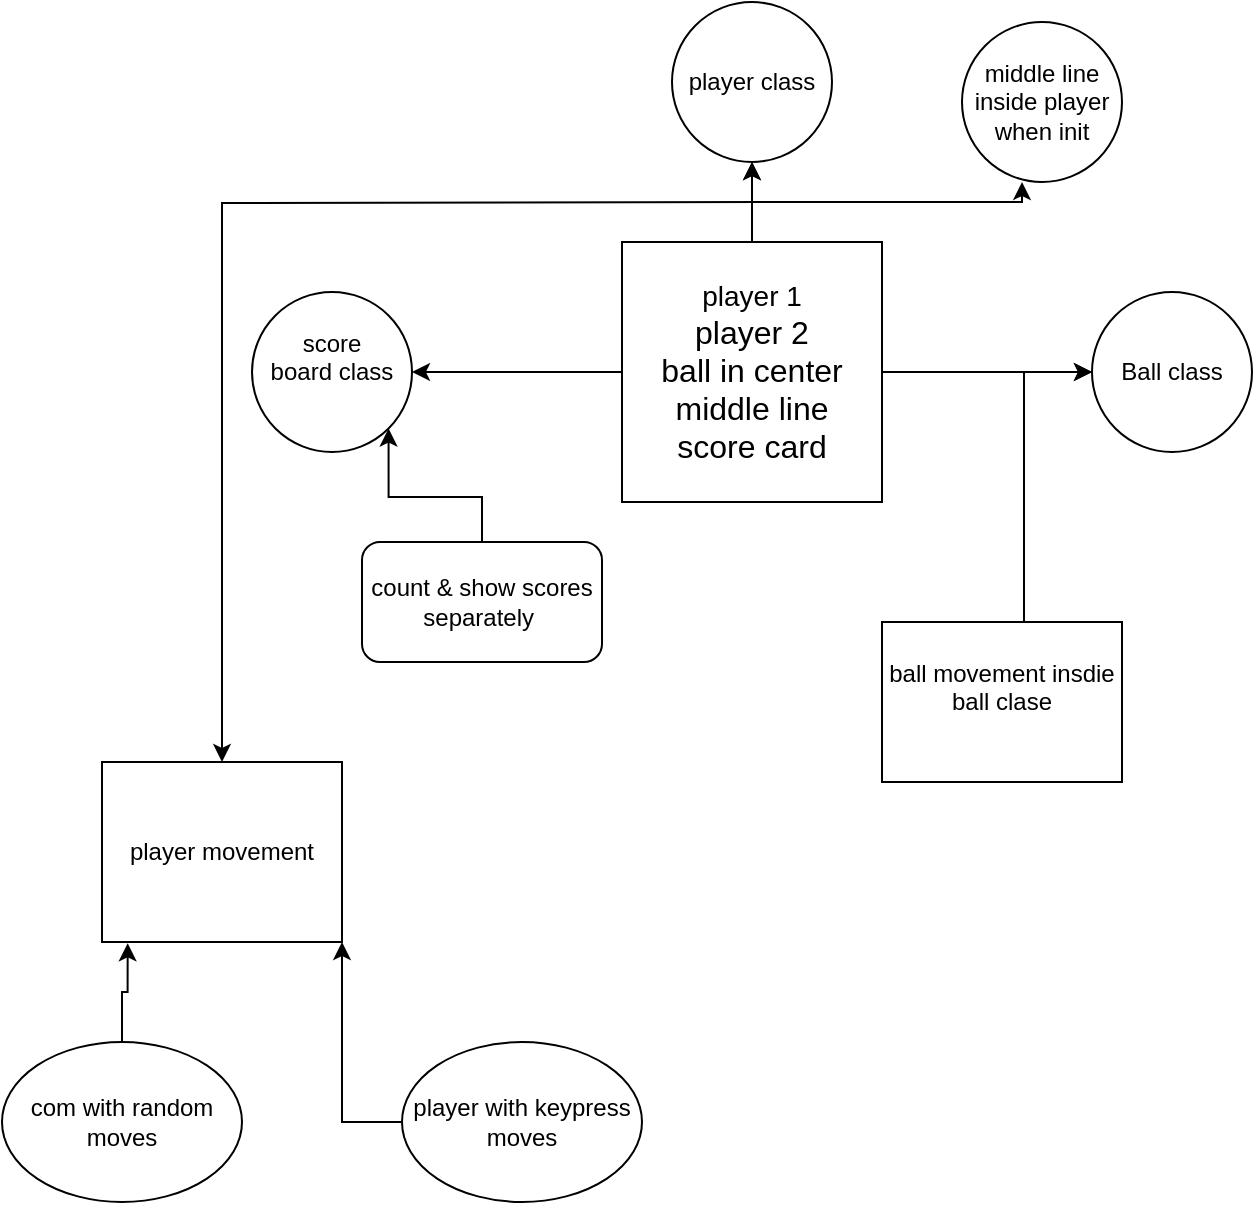 <mxfile version="24.4.13" type="github">
  <diagram name="Page-1" id="I4codwGtsx4ktcuf7SxI">
    <mxGraphModel dx="1433" dy="628" grid="1" gridSize="10" guides="1" tooltips="1" connect="1" arrows="1" fold="1" page="1" pageScale="1" pageWidth="850" pageHeight="1100" math="0" shadow="0">
      <root>
        <mxCell id="0" />
        <mxCell id="1" parent="0" />
        <mxCell id="RbTk8ViVsOvQG0BCYPqt-3" value="" style="edgeStyle=orthogonalEdgeStyle;rounded=0;orthogonalLoop=1;jettySize=auto;html=1;" edge="1" parent="1" source="RbTk8ViVsOvQG0BCYPqt-1" target="RbTk8ViVsOvQG0BCYPqt-2">
          <mxGeometry relative="1" as="geometry" />
        </mxCell>
        <mxCell id="RbTk8ViVsOvQG0BCYPqt-5" value="" style="edgeStyle=orthogonalEdgeStyle;rounded=0;orthogonalLoop=1;jettySize=auto;html=1;" edge="1" parent="1" source="RbTk8ViVsOvQG0BCYPqt-1" target="RbTk8ViVsOvQG0BCYPqt-4">
          <mxGeometry relative="1" as="geometry" />
        </mxCell>
        <mxCell id="RbTk8ViVsOvQG0BCYPqt-7" value="" style="edgeStyle=orthogonalEdgeStyle;rounded=0;orthogonalLoop=1;jettySize=auto;html=1;" edge="1" parent="1" source="RbTk8ViVsOvQG0BCYPqt-1" target="RbTk8ViVsOvQG0BCYPqt-6">
          <mxGeometry relative="1" as="geometry" />
        </mxCell>
        <mxCell id="RbTk8ViVsOvQG0BCYPqt-8" style="edgeStyle=orthogonalEdgeStyle;rounded=0;orthogonalLoop=1;jettySize=auto;html=1;" edge="1" parent="1">
          <mxGeometry relative="1" as="geometry">
            <mxPoint x="550" y="150" as="targetPoint" />
            <mxPoint x="415" y="160" as="sourcePoint" />
            <Array as="points">
              <mxPoint x="480" y="160" />
              <mxPoint x="551" y="160" />
            </Array>
          </mxGeometry>
        </mxCell>
        <mxCell id="RbTk8ViVsOvQG0BCYPqt-11" value="" style="edgeStyle=orthogonalEdgeStyle;rounded=0;orthogonalLoop=1;jettySize=auto;html=1;" edge="1" parent="1" source="RbTk8ViVsOvQG0BCYPqt-1" target="RbTk8ViVsOvQG0BCYPqt-6">
          <mxGeometry relative="1" as="geometry" />
        </mxCell>
        <mxCell id="RbTk8ViVsOvQG0BCYPqt-15" style="edgeStyle=orthogonalEdgeStyle;rounded=0;orthogonalLoop=1;jettySize=auto;html=1;" edge="1" parent="1" target="RbTk8ViVsOvQG0BCYPqt-16">
          <mxGeometry relative="1" as="geometry">
            <mxPoint x="740" y="360" as="targetPoint" />
            <mxPoint x="420" y="160" as="sourcePoint" />
          </mxGeometry>
        </mxCell>
        <mxCell id="RbTk8ViVsOvQG0BCYPqt-26" value="" style="edgeStyle=orthogonalEdgeStyle;rounded=0;orthogonalLoop=1;jettySize=auto;html=1;" edge="1" parent="1" source="RbTk8ViVsOvQG0BCYPqt-1" target="RbTk8ViVsOvQG0BCYPqt-2">
          <mxGeometry relative="1" as="geometry" />
        </mxCell>
        <mxCell id="RbTk8ViVsOvQG0BCYPqt-1" value="&lt;font style=&quot;font-size: 14px;&quot;&gt;player 1&lt;/font&gt;&lt;div&gt;&lt;font size=&quot;3&quot;&gt;player 2&lt;/font&gt;&lt;/div&gt;&lt;div&gt;&lt;font size=&quot;3&quot;&gt;ball in center&lt;/font&gt;&lt;/div&gt;&lt;div&gt;&lt;font size=&quot;3&quot;&gt;middle line&lt;/font&gt;&lt;/div&gt;&lt;div&gt;&lt;font size=&quot;3&quot;&gt;score card&lt;/font&gt;&lt;/div&gt;" style="whiteSpace=wrap;html=1;aspect=fixed;" vertex="1" parent="1">
          <mxGeometry x="350" y="180" width="130" height="130" as="geometry" />
        </mxCell>
        <mxCell id="RbTk8ViVsOvQG0BCYPqt-2" value="player class" style="ellipse;whiteSpace=wrap;html=1;" vertex="1" parent="1">
          <mxGeometry x="375" y="60" width="80" height="80" as="geometry" />
        </mxCell>
        <mxCell id="RbTk8ViVsOvQG0BCYPqt-4" value="score board&lt;span style=&quot;background-color: initial;&quot;&gt;&amp;nbsp;class&lt;/span&gt;&lt;div&gt;&lt;div&gt;&lt;br&gt;&lt;/div&gt;&lt;/div&gt;" style="ellipse;whiteSpace=wrap;html=1;" vertex="1" parent="1">
          <mxGeometry x="165" y="205" width="80" height="80" as="geometry" />
        </mxCell>
        <mxCell id="RbTk8ViVsOvQG0BCYPqt-6" value="Ball class" style="ellipse;whiteSpace=wrap;html=1;" vertex="1" parent="1">
          <mxGeometry x="585" y="205" width="80" height="80" as="geometry" />
        </mxCell>
        <mxCell id="RbTk8ViVsOvQG0BCYPqt-10" value="middle line inside player when init" style="ellipse;whiteSpace=wrap;html=1;" vertex="1" parent="1">
          <mxGeometry x="520" y="70" width="80" height="80" as="geometry" />
        </mxCell>
        <mxCell id="RbTk8ViVsOvQG0BCYPqt-13" value="ball movement insdie ball clase&lt;div&gt;&lt;br&gt;&lt;/div&gt;" style="whiteSpace=wrap;html=1;" vertex="1" parent="1">
          <mxGeometry x="480" y="370" width="120" height="80" as="geometry" />
        </mxCell>
        <mxCell id="RbTk8ViVsOvQG0BCYPqt-12" style="edgeStyle=orthogonalEdgeStyle;rounded=0;orthogonalLoop=1;jettySize=auto;html=1;endArrow=none;" edge="1" parent="1">
          <mxGeometry relative="1" as="geometry">
            <mxPoint x="550" y="370" as="targetPoint" />
            <mxPoint x="490" y="245" as="sourcePoint" />
            <Array as="points">
              <mxPoint x="551" y="245" />
            </Array>
          </mxGeometry>
        </mxCell>
        <mxCell id="RbTk8ViVsOvQG0BCYPqt-16" value="player movement" style="rounded=0;whiteSpace=wrap;html=1;" vertex="1" parent="1">
          <mxGeometry x="90" y="440" width="120" height="90" as="geometry" />
        </mxCell>
        <mxCell id="RbTk8ViVsOvQG0BCYPqt-20" value="com with random moves" style="ellipse;whiteSpace=wrap;html=1;" vertex="1" parent="1">
          <mxGeometry x="40" y="580" width="120" height="80" as="geometry" />
        </mxCell>
        <mxCell id="RbTk8ViVsOvQG0BCYPqt-21" style="edgeStyle=orthogonalEdgeStyle;rounded=0;orthogonalLoop=1;jettySize=auto;html=1;entryX=0.107;entryY=1.007;entryDx=0;entryDy=0;entryPerimeter=0;" edge="1" parent="1" source="RbTk8ViVsOvQG0BCYPqt-20" target="RbTk8ViVsOvQG0BCYPqt-16">
          <mxGeometry relative="1" as="geometry" />
        </mxCell>
        <mxCell id="RbTk8ViVsOvQG0BCYPqt-23" style="edgeStyle=orthogonalEdgeStyle;rounded=0;orthogonalLoop=1;jettySize=auto;html=1;entryX=1;entryY=1;entryDx=0;entryDy=0;" edge="1" parent="1" source="RbTk8ViVsOvQG0BCYPqt-22" target="RbTk8ViVsOvQG0BCYPqt-16">
          <mxGeometry relative="1" as="geometry" />
        </mxCell>
        <mxCell id="RbTk8ViVsOvQG0BCYPqt-22" value="player with keypress moves" style="ellipse;whiteSpace=wrap;html=1;" vertex="1" parent="1">
          <mxGeometry x="240" y="580" width="120" height="80" as="geometry" />
        </mxCell>
        <mxCell id="RbTk8ViVsOvQG0BCYPqt-25" style="edgeStyle=orthogonalEdgeStyle;rounded=0;orthogonalLoop=1;jettySize=auto;html=1;entryX=1;entryY=1;entryDx=0;entryDy=0;" edge="1" parent="1" source="RbTk8ViVsOvQG0BCYPqt-24" target="RbTk8ViVsOvQG0BCYPqt-4">
          <mxGeometry relative="1" as="geometry">
            <mxPoint x="300" y="240" as="targetPoint" />
          </mxGeometry>
        </mxCell>
        <mxCell id="RbTk8ViVsOvQG0BCYPqt-24" value="count &amp;amp; show scores separately&amp;nbsp;" style="rounded=1;whiteSpace=wrap;html=1;" vertex="1" parent="1">
          <mxGeometry x="220" y="330" width="120" height="60" as="geometry" />
        </mxCell>
      </root>
    </mxGraphModel>
  </diagram>
</mxfile>
